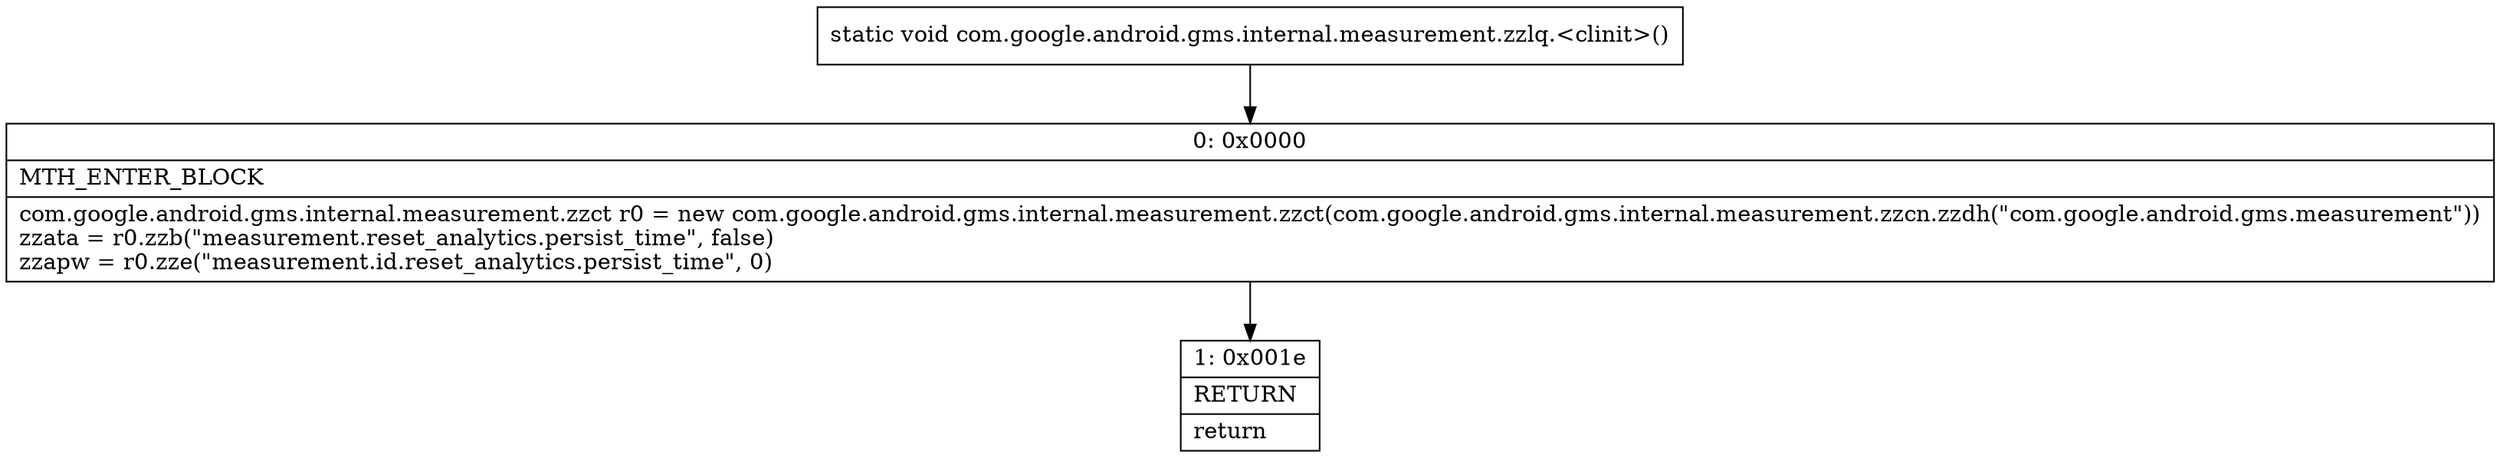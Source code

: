 digraph "CFG forcom.google.android.gms.internal.measurement.zzlq.\<clinit\>()V" {
Node_0 [shape=record,label="{0\:\ 0x0000|MTH_ENTER_BLOCK\l|com.google.android.gms.internal.measurement.zzct r0 = new com.google.android.gms.internal.measurement.zzct(com.google.android.gms.internal.measurement.zzcn.zzdh(\"com.google.android.gms.measurement\"))\lzzata = r0.zzb(\"measurement.reset_analytics.persist_time\", false)\lzzapw = r0.zze(\"measurement.id.reset_analytics.persist_time\", 0)\l}"];
Node_1 [shape=record,label="{1\:\ 0x001e|RETURN\l|return\l}"];
MethodNode[shape=record,label="{static void com.google.android.gms.internal.measurement.zzlq.\<clinit\>() }"];
MethodNode -> Node_0;
Node_0 -> Node_1;
}

